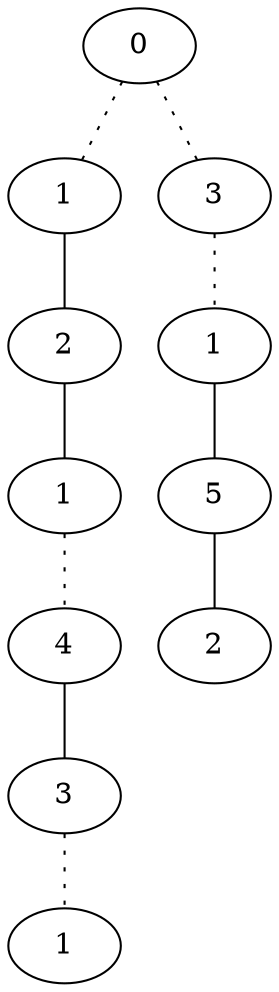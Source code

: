 graph {
a0[label=0];
a1[label=1];
a2[label=2];
a3[label=1];
a4[label=4];
a5[label=3];
a6[label=1];
a7[label=3];
a8[label=1];
a9[label=5];
a10[label=2];
a0 -- a1 [style=dotted];
a0 -- a7 [style=dotted];
a1 -- a2;
a2 -- a3;
a3 -- a4 [style=dotted];
a4 -- a5;
a5 -- a6 [style=dotted];
a7 -- a8 [style=dotted];
a8 -- a9;
a9 -- a10;
}
